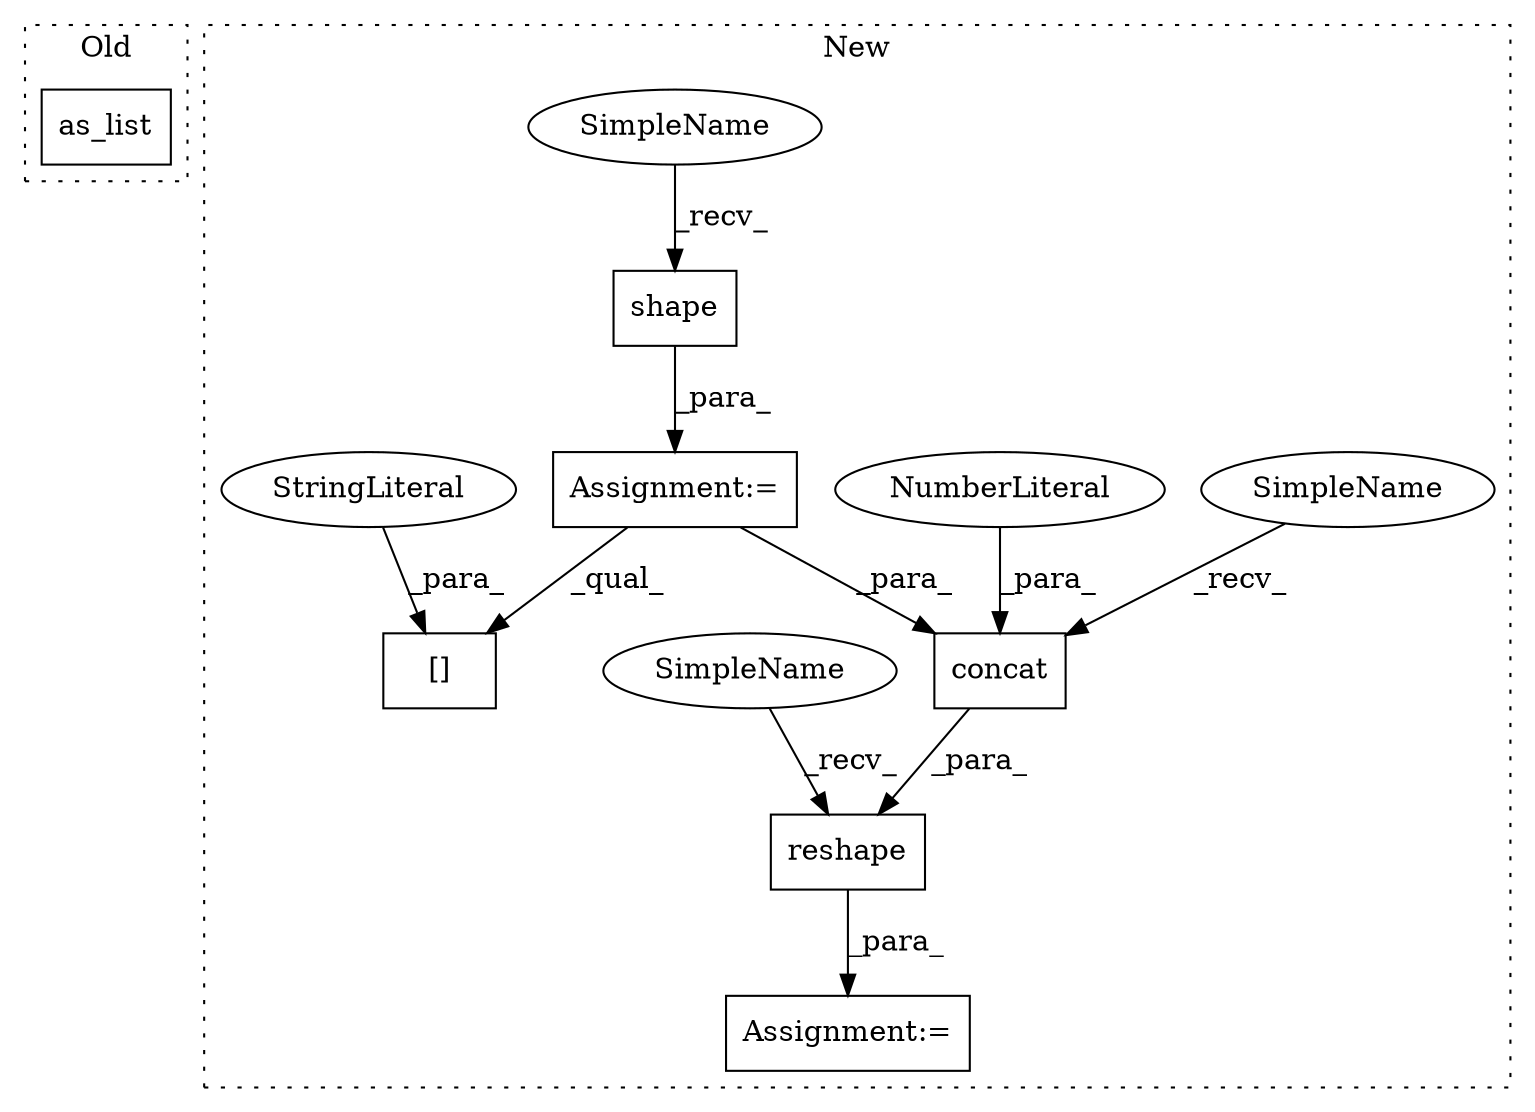 digraph G {
subgraph cluster0 {
1 [label="as_list" a="32" s="5302" l="9" shape="box"];
label = "Old";
style="dotted";
}
subgraph cluster1 {
2 [label="concat" a="32" s="5326,5400" l="12,1" shape="box"];
3 [label="NumberLiteral" a="34" s="5399" l="1" shape="ellipse"];
4 [label="shape" a="32" s="5197,5204" l="6,1" shape="box"];
5 [label="Assignment:=" a="7" s="5185" l="1" shape="box"];
6 [label="[]" a="2" s="5364,5396" l="14,1" shape="box"];
7 [label="reshape" a="32" s="5305,5401" l="8,1" shape="box"];
8 [label="StringLiteral" a="45" s="5378" l="18" shape="ellipse"];
9 [label="Assignment:=" a="7" s="5293" l="1" shape="box"];
10 [label="SimpleName" a="42" s="5186" l="10" shape="ellipse"];
11 [label="SimpleName" a="42" s="5294" l="10" shape="ellipse"];
12 [label="SimpleName" a="42" s="5315" l="10" shape="ellipse"];
label = "New";
style="dotted";
}
2 -> 7 [label="_para_"];
3 -> 2 [label="_para_"];
4 -> 5 [label="_para_"];
5 -> 6 [label="_qual_"];
5 -> 2 [label="_para_"];
7 -> 9 [label="_para_"];
8 -> 6 [label="_para_"];
10 -> 4 [label="_recv_"];
11 -> 7 [label="_recv_"];
12 -> 2 [label="_recv_"];
}